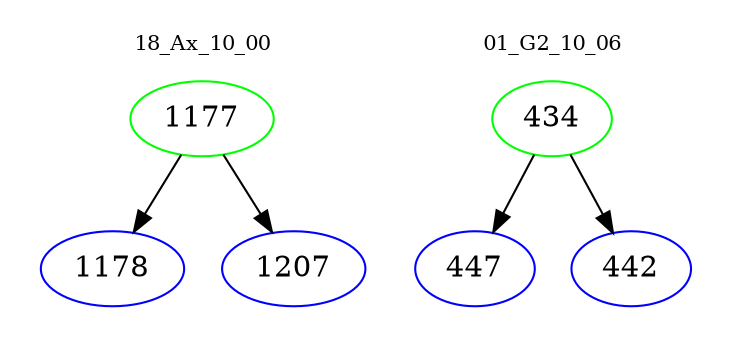 digraph{
subgraph cluster_0 {
color = white
label = "18_Ax_10_00";
fontsize=10;
T0_1177 [label="1177", color="green"]
T0_1177 -> T0_1178 [color="black"]
T0_1178 [label="1178", color="blue"]
T0_1177 -> T0_1207 [color="black"]
T0_1207 [label="1207", color="blue"]
}
subgraph cluster_1 {
color = white
label = "01_G2_10_06";
fontsize=10;
T1_434 [label="434", color="green"]
T1_434 -> T1_447 [color="black"]
T1_447 [label="447", color="blue"]
T1_434 -> T1_442 [color="black"]
T1_442 [label="442", color="blue"]
}
}
